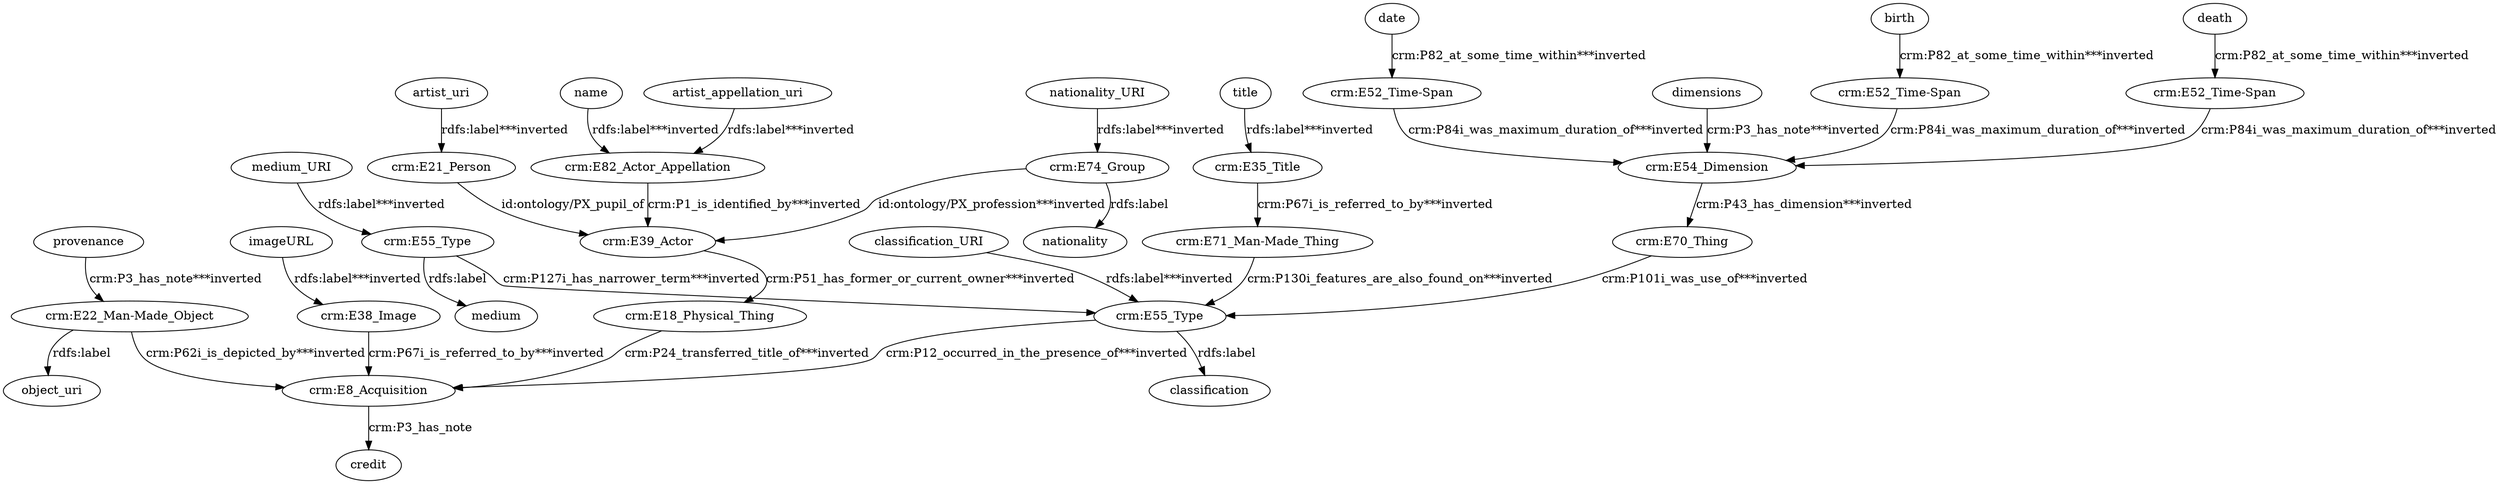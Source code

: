 digraph {
  artist_appellation_uri [type=attribute_name,label=artist_appellation_uri]
  "crm:E82_Actor_Appellation1" [type=class_uri,label="crm:E82_Actor_Appellation"]
  artist_uri [type=attribute_name,label=artist_uri]
  "crm:E21_Person1" [type=class_uri,label="crm:E21_Person"]
  birth [type=attribute_name,label=birth]
  "crm:E52_Time-Span1" [type=class_uri,label="crm:E52_Time-Span"]
  classification_URI [type=attribute_name,label=classification_URI]
  "crm:E55_Type2" [type=class_uri,label="crm:E55_Type"]
  "crm:E18_Physical_Thing" [type=class_uri,label="crm:E18_Physical_Thing"]
  "crm:E8_Acquisition1" [type=class_uri,label="crm:E8_Acquisition"]
  "crm:E39_Actor" [type=class_uri,label="crm:E39_Actor"]
  "crm:E22_Man-Made_Object1" [type=class_uri,label="crm:E22_Man-Made_Object"]
  object_uri [type=attribute_name,label=object_uri]
  "crm:E35_Title1" [type=class_uri,label="crm:E35_Title"]
  "crm:E71_Man-Made_Thing" [type=class_uri,label="crm:E71_Man-Made_Thing"]
  "crm:E38_Image1" [type=class_uri,label="crm:E38_Image"]
  "crm:E54_Dimension1" [type=class_uri,label="crm:E54_Dimension"]
  "crm:E52_Time-Span2" [type=class_uri,label="crm:E52_Time-Span"]
  "crm:E52_Time-Span3" [type=class_uri,label="crm:E52_Time-Span"]
  "crm:E70_Thing" [type=class_uri,label="crm:E70_Thing"]
  "crm:E55_Type1" [type=class_uri,label="crm:E55_Type"]
  medium [type=attribute_name,label=medium]
  classification [type=attribute_name,label=classification]
  "crm:E74_Group1" [type=class_uri,label="crm:E74_Group"]
  nationality [type=attribute_name,label=nationality]
  credit [type=attribute_name,label=credit]
  date [type=attribute_name,label=date]
  death [type=attribute_name,label=death]
  dimensions [type=attribute_name,label=dimensions]
  imageURL [type=attribute_name,label=imageURL]
  medium_URI [type=attribute_name,label=medium_URI]
  name [type=attribute_name,label=name]
  nationality_URI [type=attribute_name,label=nationality_URI]
  provenance [type=attribute_name,label=provenance]
  title [type=attribute_name,label=title]
  artist_appellation_uri -> "crm:E82_Actor_Appellation1" [type=st_property_uri,label="rdfs:label***inverted",weight=1]
  artist_uri -> "crm:E21_Person1" [type=st_property_uri,label="rdfs:label***inverted",weight=1]
  birth -> "crm:E52_Time-Span1" [type=st_property_uri,label="crm:P82_at_some_time_within***inverted",weight=1]
  classification_URI -> "crm:E55_Type2" [type=st_property_uri,label="rdfs:label***inverted",weight=1]
  "crm:E18_Physical_Thing" -> "crm:E8_Acquisition1" [type=direct_property_uri,label="crm:P24_transferred_title_of***inverted",weight=1]
  "crm:E21_Person1" -> "crm:E39_Actor" [label="id:ontology/PX_pupil_of",type=direct_property_uri,weight=1]
  "crm:E22_Man-Made_Object1" -> "crm:E8_Acquisition1" [type=inherited,label="crm:P62i_is_depicted_by***inverted",weight=4]
  "crm:E22_Man-Made_Object1" -> object_uri [label="rdfs:label",type=st_property_uri]
  "crm:E35_Title1" -> "crm:E71_Man-Made_Thing" [type=inherited,label="crm:P67i_is_referred_to_by***inverted",weight=4]
  "crm:E38_Image1" -> "crm:E8_Acquisition1" [type=inherited,label="crm:P67i_is_referred_to_by***inverted",weight=4]
  "crm:E39_Actor" -> "crm:E18_Physical_Thing" [type=direct_property_uri,label="crm:P51_has_former_or_current_owner***inverted",weight=1]
  "crm:E52_Time-Span1" -> "crm:E54_Dimension1" [type=direct_property_uri,label="crm:P84i_was_maximum_duration_of***inverted",weight=1]
  "crm:E52_Time-Span2" -> "crm:E54_Dimension1" [type=direct_property_uri,label="crm:P84i_was_maximum_duration_of***inverted",weight=1]
  "crm:E52_Time-Span3" -> "crm:E54_Dimension1" [type=direct_property_uri,label="crm:P84i_was_maximum_duration_of***inverted",weight=1]
  "crm:E54_Dimension1" -> "crm:E70_Thing" [type=direct_property_uri,label="crm:P43_has_dimension***inverted",weight=1]
  "crm:E55_Type1" -> "crm:E55_Type2" [type=direct_property_uri,label="crm:P127i_has_narrower_term***inverted",weight=1]
  "crm:E55_Type1" -> medium [label="rdfs:label",type=st_property_uri]
  "crm:E55_Type2" -> classification [label="rdfs:label",type=st_property_uri]
  "crm:E55_Type2" -> "crm:E8_Acquisition1" [type=inherited,label="crm:P12_occurred_in_the_presence_of***inverted",weight=4]
  "crm:E70_Thing" -> "crm:E55_Type2" [type=direct_property_uri,label="crm:P101i_was_use_of***inverted",weight=1]
  "crm:E71_Man-Made_Thing" -> "crm:E55_Type2" [type=inherited,label="crm:P130i_features_are_also_found_on***inverted",weight=4]
  "crm:E74_Group1" -> "crm:E39_Actor" [type=direct_property_uri,label="id:ontology/PX_profession***inverted",weight=1]
  "crm:E74_Group1" -> nationality [label="rdfs:label",type=st_property_uri]
  "crm:E82_Actor_Appellation1" -> "crm:E39_Actor" [type=inherited,label="crm:P1_is_identified_by***inverted",weight=4]
  "crm:E8_Acquisition1" -> credit [label="crm:P3_has_note",type=st_property_uri]
  date -> "crm:E52_Time-Span3" [type=st_property_uri,label="crm:P82_at_some_time_within***inverted",weight=1]
  death -> "crm:E52_Time-Span2" [type=st_property_uri,label="crm:P82_at_some_time_within***inverted",weight=1]
  dimensions -> "crm:E54_Dimension1" [type=st_property_uri,label="crm:P3_has_note***inverted",weight=1]
  imageURL -> "crm:E38_Image1" [type=st_property_uri,label="rdfs:label***inverted",weight=1]
  medium_URI -> "crm:E55_Type1" [type=st_property_uri,label="rdfs:label***inverted",weight=1]
  name -> "crm:E82_Actor_Appellation1" [type=st_property_uri,label="rdfs:label***inverted",weight=1]
  nationality_URI -> "crm:E74_Group1" [type=st_property_uri,label="rdfs:label***inverted",weight=1]
  provenance -> "crm:E22_Man-Made_Object1" [type=st_property_uri,label="crm:P3_has_note***inverted",weight=1]
  title -> "crm:E35_Title1" [type=st_property_uri,label="rdfs:label***inverted",weight=1]
}
